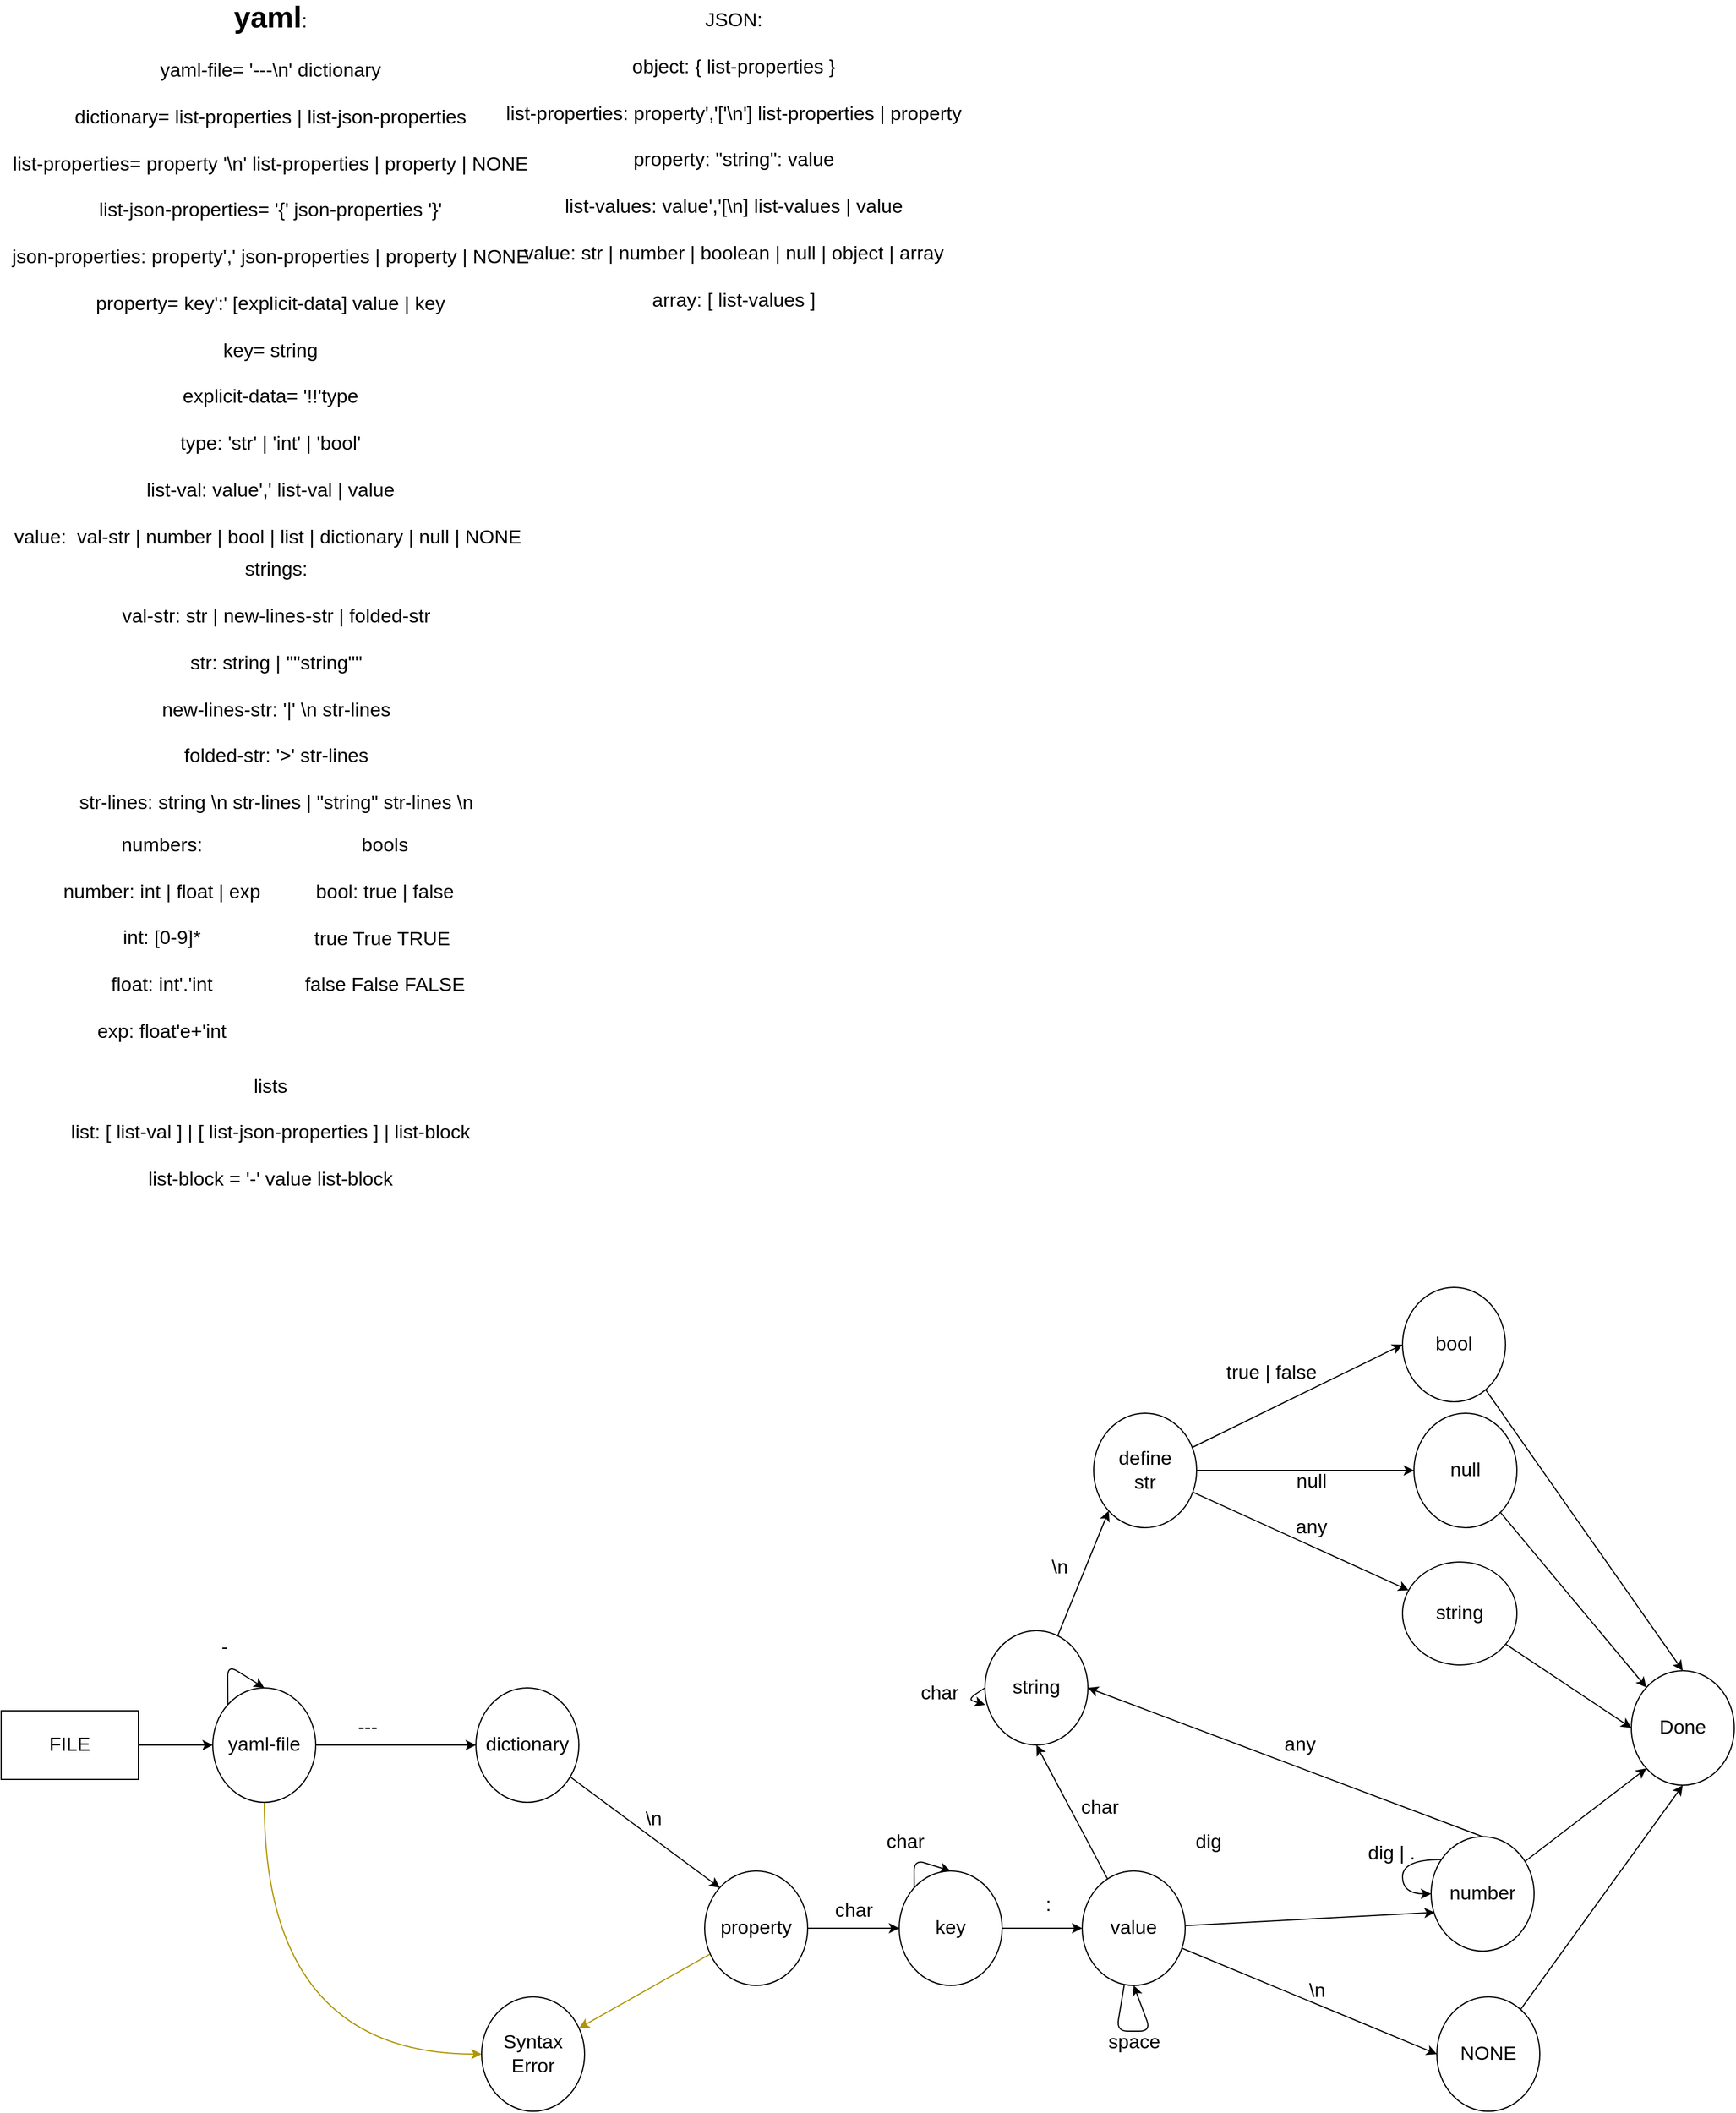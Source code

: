 <mxfile>
    <diagram id="APMYvbPqNNKEP5ZTkswi" name="Page-1">
        <mxGraphModel dx="1646" dy="1098" grid="1" gridSize="10" guides="1" tooltips="1" connect="1" arrows="1" fold="1" page="1" pageScale="1" pageWidth="850" pageHeight="1100" math="0" shadow="0">
            <root>
                <mxCell id="0"/>
                <mxCell id="1" parent="0"/>
                <mxCell id="2" value="&lt;font style=&quot;font-size: 26px&quot;&gt;&lt;b&gt;yaml&lt;/b&gt;&lt;/font&gt;&lt;font style=&quot;font-size: 17px&quot;&gt;:&lt;br&gt;&lt;br&gt;yaml-file= '---\n' dictionary&lt;br&gt;&lt;br&gt;dictionary= list-properties | list-json-properties&lt;br&gt;&lt;br&gt;list-properties= property '\n' list-properties | property | NONE&lt;br&gt;&lt;br&gt;list-json-properties= '{' json-properties '}'&lt;br&gt;&lt;br&gt;json-properties: property',' json-properties | property | NONE&lt;br&gt;&lt;br&gt;property= key':' [explicit-data] value | key&lt;br&gt;&lt;br&gt;key= string&lt;br&gt;&lt;br&gt;explicit-data= '!!'type&lt;br&gt;&lt;br&gt;type: 'str' | 'int' | 'bool'&lt;br&gt;&lt;br&gt;list-val: value',' list-val | value&lt;br&gt;&lt;br&gt;value:&amp;nbsp; val-str | number | bool | list | dictionary | null | NONE&amp;nbsp;&lt;br&gt;&lt;br&gt;&lt;/font&gt;" style="text;html=1;align=center;verticalAlign=middle;resizable=0;points=[];autosize=1;strokeColor=none;fillColor=none;" vertex="1" parent="1">
                    <mxGeometry x="5" y="60" width="470" height="370" as="geometry"/>
                </mxCell>
                <mxCell id="3" value="strings:&lt;br&gt;&lt;br&gt;val-str: str | new-lines-str | folded-str&lt;br&gt;&lt;br&gt;str: string | '&quot;'string'&quot;'&lt;br&gt;&lt;br&gt;new-lines-str: '|' \n str-lines&lt;br&gt;&lt;br&gt;folded-str: '&amp;gt;' str-lines&lt;br&gt;&lt;br&gt;str-lines: string \n str-lines | &quot;string&quot; str-lines \n" style="text;html=1;align=center;verticalAlign=middle;resizable=0;points=[];autosize=1;strokeColor=none;fillColor=none;fontSize=17;" vertex="1" parent="1">
                    <mxGeometry x="65" y="480" width="360" height="230" as="geometry"/>
                </mxCell>
                <mxCell id="13" value="numbers:&lt;br&gt;&lt;br&gt;number: int | float | exp&lt;br&gt;&lt;br&gt;int: [0-9]*&lt;br&gt;&lt;br&gt;float: int'.'int&lt;br&gt;&lt;br&gt;exp: float'e+'int" style="text;html=1;align=center;verticalAlign=middle;resizable=0;points=[];autosize=1;strokeColor=none;fillColor=none;fontSize=17;" vertex="1" parent="1">
                    <mxGeometry x="50" y="720" width="190" height="190" as="geometry"/>
                </mxCell>
                <mxCell id="14" value="bools&lt;br&gt;&lt;br&gt;bool: true | false&lt;br&gt;&lt;br&gt;true True TRUE&amp;nbsp;&lt;br&gt;&lt;br&gt;false False FALSE&lt;br&gt;&amp;nbsp;" style="text;html=1;align=center;verticalAlign=middle;resizable=0;points=[];autosize=1;strokeColor=none;fillColor=none;fontSize=17;" vertex="1" parent="1">
                    <mxGeometry x="260" y="720" width="160" height="170" as="geometry"/>
                </mxCell>
                <mxCell id="16" value="lists&lt;br&gt;&lt;br&gt;list: [ list-val ] | [ list-json-properties ] | list-block&lt;br&gt;&lt;br&gt;list-block = '-' value list-block" style="text;html=1;align=center;verticalAlign=middle;resizable=0;points=[];autosize=1;strokeColor=none;fillColor=none;fontSize=17;" vertex="1" parent="1">
                    <mxGeometry x="60" y="930" width="360" height="110" as="geometry"/>
                </mxCell>
                <mxCell id="17" value="JSON:&lt;br&gt;&lt;br&gt;object: { list-properties }&lt;br&gt;&lt;br&gt;list-properties: property','['\n'] list-properties | property&lt;br&gt;&lt;br&gt;property: &quot;string&quot;: value&lt;br&gt;&lt;br&gt;list-values: value','[\n] list-values | value&lt;br&gt;&lt;br&gt;value: str | number | boolean | null | object | array&lt;br&gt;&lt;br&gt;array: [ list-values ]" style="text;html=1;align=center;verticalAlign=middle;resizable=0;points=[];autosize=1;strokeColor=none;fillColor=none;fontSize=17;" vertex="1" parent="1">
                    <mxGeometry x="440" width="410" height="270" as="geometry"/>
                </mxCell>
                <mxCell id="29" style="edgeStyle=none;html=1;fontSize=17;exitX=0;exitY=0;exitDx=0;exitDy=0;entryX=0.5;entryY=0;entryDx=0;entryDy=0;" edge="1" parent="1" source="18" target="18">
                    <mxGeometry relative="1" as="geometry">
                        <mxPoint x="240.0" y="1300" as="targetPoint"/>
                        <Array as="points">
                            <mxPoint x="203" y="1450"/>
                        </Array>
                    </mxGeometry>
                </mxCell>
                <mxCell id="31" style="edgeStyle=none;html=1;fontSize=17;entryX=0;entryY=0.5;entryDx=0;entryDy=0;" edge="1" parent="1" source="18" target="23">
                    <mxGeometry relative="1" as="geometry">
                        <mxPoint x="370" y="1520" as="targetPoint"/>
                    </mxGeometry>
                </mxCell>
                <mxCell id="34" style="edgeStyle=orthogonalEdgeStyle;html=1;fontSize=17;curved=1;exitX=0.5;exitY=1;exitDx=0;exitDy=0;fillColor=#e3c800;strokeColor=#B09500;" edge="1" parent="1" source="18" target="24">
                    <mxGeometry relative="1" as="geometry">
                        <Array as="points">
                            <mxPoint x="235" y="1790"/>
                        </Array>
                    </mxGeometry>
                </mxCell>
                <mxCell id="18" value="yaml-file" style="ellipse;whiteSpace=wrap;html=1;fontSize=17;" vertex="1" parent="1">
                    <mxGeometry x="190" y="1470" width="90" height="100" as="geometry"/>
                </mxCell>
                <mxCell id="41" style="edgeStyle=none;rounded=1;html=1;fontSize=17;" edge="1" parent="1" source="19">
                    <mxGeometry relative="1" as="geometry">
                        <mxPoint x="790" y="1680" as="targetPoint"/>
                    </mxGeometry>
                </mxCell>
                <mxCell id="64" style="edgeStyle=none;rounded=1;html=1;fontSize=17;fillColor=#e3c800;strokeColor=#B09500;" edge="1" parent="1" source="19" target="24">
                    <mxGeometry relative="1" as="geometry"/>
                </mxCell>
                <mxCell id="19" value="property" style="ellipse;whiteSpace=wrap;html=1;fontSize=17;" vertex="1" parent="1">
                    <mxGeometry x="620" y="1630" width="90" height="100" as="geometry"/>
                </mxCell>
                <mxCell id="56" style="edgeStyle=none;rounded=1;html=1;entryX=0;entryY=0;entryDx=0;entryDy=0;fontSize=17;" edge="1" parent="1" source="23" target="19">
                    <mxGeometry relative="1" as="geometry"/>
                </mxCell>
                <mxCell id="23" value="dictionary" style="ellipse;whiteSpace=wrap;html=1;fontSize=17;" vertex="1" parent="1">
                    <mxGeometry x="420" y="1470" width="90" height="100" as="geometry"/>
                </mxCell>
                <mxCell id="24" value="Syntax Error" style="ellipse;whiteSpace=wrap;html=1;fontSize=17;" vertex="1" parent="1">
                    <mxGeometry x="425" y="1740" width="90" height="100" as="geometry"/>
                </mxCell>
                <mxCell id="27" style="edgeStyle=none;html=1;entryX=0;entryY=0.5;entryDx=0;entryDy=0;fontSize=17;" edge="1" parent="1" source="26" target="18">
                    <mxGeometry relative="1" as="geometry"/>
                </mxCell>
                <mxCell id="26" value="FILE" style="whiteSpace=wrap;html=1;fontSize=17;" vertex="1" parent="1">
                    <mxGeometry x="5" y="1490" width="120" height="60" as="geometry"/>
                </mxCell>
                <mxCell id="30" value="-" style="text;html=1;align=center;verticalAlign=middle;resizable=0;points=[];autosize=1;strokeColor=none;fillColor=none;fontSize=17;" vertex="1" parent="1">
                    <mxGeometry x="190" y="1420" width="20" height="30" as="geometry"/>
                </mxCell>
                <mxCell id="32" value="---" style="text;html=1;align=center;verticalAlign=middle;resizable=0;points=[];autosize=1;strokeColor=none;fillColor=none;fontSize=17;" vertex="1" parent="1">
                    <mxGeometry x="310" y="1490" width="30" height="30" as="geometry"/>
                </mxCell>
                <mxCell id="36" value="\n" style="text;html=1;align=center;verticalAlign=middle;resizable=0;points=[];autosize=1;strokeColor=none;fillColor=none;fontSize=17;" vertex="1" parent="1">
                    <mxGeometry x="560" y="1570" width="30" height="30" as="geometry"/>
                </mxCell>
                <mxCell id="45" style="edgeStyle=none;rounded=1;html=1;fontSize=17;" edge="1" parent="1" source="42" target="44">
                    <mxGeometry relative="1" as="geometry"/>
                </mxCell>
                <mxCell id="42" value="key" style="ellipse;whiteSpace=wrap;html=1;fontSize=17;" vertex="1" parent="1">
                    <mxGeometry x="790" y="1630" width="90" height="100" as="geometry"/>
                </mxCell>
                <mxCell id="43" value="char" style="text;html=1;align=center;verticalAlign=middle;resizable=0;points=[];autosize=1;strokeColor=none;fillColor=none;fontSize=17;" vertex="1" parent="1">
                    <mxGeometry x="725" y="1650" width="50" height="30" as="geometry"/>
                </mxCell>
                <mxCell id="67" style="edgeStyle=none;rounded=1;html=1;entryX=0.5;entryY=1;entryDx=0;entryDy=0;fontSize=17;" edge="1" parent="1" source="44" target="57">
                    <mxGeometry relative="1" as="geometry"/>
                </mxCell>
                <mxCell id="73" style="edgeStyle=none;rounded=1;html=1;fontSize=17;entryX=0.035;entryY=0.662;entryDx=0;entryDy=0;entryPerimeter=0;" edge="1" parent="1" source="44" target="58">
                    <mxGeometry relative="1" as="geometry">
                        <mxPoint x="1050" y="1600" as="targetPoint"/>
                    </mxGeometry>
                </mxCell>
                <mxCell id="86" style="edgeStyle=none;rounded=1;html=1;entryX=0;entryY=0.5;entryDx=0;entryDy=0;fontSize=17;" edge="1" parent="1" source="44" target="61">
                    <mxGeometry relative="1" as="geometry"/>
                </mxCell>
                <mxCell id="92" style="edgeStyle=none;rounded=1;html=1;fontSize=17;entryX=0.5;entryY=1;entryDx=0;entryDy=0;" edge="1" parent="1" source="44" target="44">
                    <mxGeometry relative="1" as="geometry">
                        <mxPoint x="980" y="1790" as="targetPoint"/>
                        <Array as="points">
                            <mxPoint x="980" y="1770"/>
                        </Array>
                    </mxGeometry>
                </mxCell>
                <mxCell id="44" value="value" style="ellipse;whiteSpace=wrap;html=1;fontSize=17;" vertex="1" parent="1">
                    <mxGeometry x="950" y="1630" width="90" height="100" as="geometry"/>
                </mxCell>
                <mxCell id="46" value=":" style="text;html=1;align=center;verticalAlign=middle;resizable=0;points=[];autosize=1;strokeColor=none;fillColor=none;fontSize=17;" vertex="1" parent="1">
                    <mxGeometry x="910" y="1645" width="20" height="30" as="geometry"/>
                </mxCell>
                <mxCell id="80" style="edgeStyle=none;rounded=1;html=1;fontSize=17;exitX=0;exitY=0.5;exitDx=0;exitDy=0;entryX=0.001;entryY=0.648;entryDx=0;entryDy=0;entryPerimeter=0;" edge="1" parent="1" source="57" target="57">
                    <mxGeometry relative="1" as="geometry">
                        <mxPoint x="830" y="1470" as="targetPoint"/>
                        <Array as="points">
                            <mxPoint x="850" y="1480"/>
                        </Array>
                    </mxGeometry>
                </mxCell>
                <mxCell id="82" style="edgeStyle=none;rounded=1;html=1;entryX=0;entryY=1;entryDx=0;entryDy=0;fontSize=17;" edge="1" parent="1" source="57" target="81">
                    <mxGeometry relative="1" as="geometry"/>
                </mxCell>
                <mxCell id="57" value="string" style="ellipse;whiteSpace=wrap;html=1;fontSize=17;" vertex="1" parent="1">
                    <mxGeometry x="865" y="1420" width="90" height="100" as="geometry"/>
                </mxCell>
                <mxCell id="111" style="edgeStyle=orthogonalEdgeStyle;curved=1;rounded=1;html=1;fontSize=17;entryX=0;entryY=0.5;entryDx=0;entryDy=0;" edge="1" parent="1" source="58" target="58">
                    <mxGeometry relative="1" as="geometry">
                        <mxPoint x="1200" y="1650" as="targetPoint"/>
                        <Array as="points">
                            <mxPoint x="1230" y="1620"/>
                            <mxPoint x="1230" y="1650"/>
                        </Array>
                    </mxGeometry>
                </mxCell>
                <mxCell id="113" style="rounded=1;html=1;entryX=1;entryY=0.5;entryDx=0;entryDy=0;fontSize=17;exitX=0.5;exitY=0;exitDx=0;exitDy=0;" edge="1" parent="1" source="58" target="57">
                    <mxGeometry relative="1" as="geometry"/>
                </mxCell>
                <mxCell id="118" style="edgeStyle=none;rounded=1;html=1;entryX=0;entryY=1;entryDx=0;entryDy=0;fontSize=17;" edge="1" parent="1" source="58" target="116">
                    <mxGeometry relative="1" as="geometry"/>
                </mxCell>
                <mxCell id="58" value="number" style="ellipse;whiteSpace=wrap;html=1;fontSize=17;" vertex="1" parent="1">
                    <mxGeometry x="1255" y="1600" width="90" height="100" as="geometry"/>
                </mxCell>
                <mxCell id="121" style="edgeStyle=none;rounded=1;html=1;entryX=0.5;entryY=0;entryDx=0;entryDy=0;fontSize=17;" edge="1" parent="1" source="59" target="116">
                    <mxGeometry relative="1" as="geometry"/>
                </mxCell>
                <mxCell id="59" value="bool" style="ellipse;whiteSpace=wrap;html=1;fontSize=17;" vertex="1" parent="1">
                    <mxGeometry x="1230" y="1120" width="90" height="100" as="geometry"/>
                </mxCell>
                <mxCell id="120" style="edgeStyle=none;rounded=1;html=1;entryX=0;entryY=0;entryDx=0;entryDy=0;fontSize=17;" edge="1" parent="1" source="60" target="116">
                    <mxGeometry relative="1" as="geometry"/>
                </mxCell>
                <mxCell id="60" value="null" style="ellipse;whiteSpace=wrap;html=1;fontSize=17;" vertex="1" parent="1">
                    <mxGeometry x="1240" y="1230" width="90" height="100" as="geometry"/>
                </mxCell>
                <mxCell id="117" style="edgeStyle=none;rounded=1;html=1;entryX=0.5;entryY=1;entryDx=0;entryDy=0;fontSize=17;" edge="1" parent="1" source="61" target="116">
                    <mxGeometry relative="1" as="geometry"/>
                </mxCell>
                <mxCell id="61" value="NONE" style="ellipse;whiteSpace=wrap;html=1;fontSize=17;" vertex="1" parent="1">
                    <mxGeometry x="1260" y="1740" width="90" height="100" as="geometry"/>
                </mxCell>
                <mxCell id="65" style="edgeStyle=none;rounded=1;html=1;fontSize=17;exitX=0;exitY=0;exitDx=0;exitDy=0;entryX=0.5;entryY=0;entryDx=0;entryDy=0;" edge="1" parent="1" source="42" target="42">
                    <mxGeometry relative="1" as="geometry">
                        <Array as="points">
                            <mxPoint x="803" y="1620"/>
                        </Array>
                    </mxGeometry>
                </mxCell>
                <mxCell id="66" value="char" style="text;html=1;align=center;verticalAlign=middle;resizable=0;points=[];autosize=1;strokeColor=none;fillColor=none;fontSize=17;" vertex="1" parent="1">
                    <mxGeometry x="770" y="1590" width="50" height="30" as="geometry"/>
                </mxCell>
                <mxCell id="69" value="char" style="text;html=1;align=center;verticalAlign=middle;resizable=0;points=[];autosize=1;strokeColor=none;fillColor=none;fontSize=17;" vertex="1" parent="1">
                    <mxGeometry x="940" y="1560" width="50" height="30" as="geometry"/>
                </mxCell>
                <mxCell id="71" value="char" style="text;html=1;align=center;verticalAlign=middle;resizable=0;points=[];autosize=1;strokeColor=none;fillColor=none;fontSize=17;" vertex="1" parent="1">
                    <mxGeometry x="800" y="1460" width="50" height="30" as="geometry"/>
                </mxCell>
                <mxCell id="74" value="dig" style="text;html=1;align=center;verticalAlign=middle;resizable=0;points=[];autosize=1;strokeColor=none;fillColor=none;fontSize=17;" vertex="1" parent="1">
                    <mxGeometry x="1040" y="1590" width="40" height="30" as="geometry"/>
                </mxCell>
                <mxCell id="84" style="edgeStyle=none;rounded=1;html=1;entryX=0;entryY=0.5;entryDx=0;entryDy=0;fontSize=17;" edge="1" parent="1" source="81" target="59">
                    <mxGeometry relative="1" as="geometry"/>
                </mxCell>
                <mxCell id="85" style="edgeStyle=none;rounded=1;html=1;entryX=0;entryY=0.5;entryDx=0;entryDy=0;fontSize=17;" edge="1" parent="1" source="81" target="60">
                    <mxGeometry relative="1" as="geometry"/>
                </mxCell>
                <mxCell id="90" style="edgeStyle=none;rounded=1;html=1;fontSize=17;" edge="1" parent="1" source="81" target="91">
                    <mxGeometry relative="1" as="geometry">
                        <mxPoint x="1220" y="1400" as="targetPoint"/>
                    </mxGeometry>
                </mxCell>
                <mxCell id="81" value="define&lt;br&gt;str" style="ellipse;whiteSpace=wrap;html=1;fontSize=17;" vertex="1" parent="1">
                    <mxGeometry x="960" y="1230" width="90" height="100" as="geometry"/>
                </mxCell>
                <mxCell id="83" value="\n" style="text;html=1;align=center;verticalAlign=middle;resizable=0;points=[];autosize=1;strokeColor=none;fillColor=none;fontSize=17;" vertex="1" parent="1">
                    <mxGeometry x="915" y="1350" width="30" height="30" as="geometry"/>
                </mxCell>
                <mxCell id="87" value="\n" style="text;html=1;align=center;verticalAlign=middle;resizable=0;points=[];autosize=1;strokeColor=none;fillColor=none;fontSize=17;" vertex="1" parent="1">
                    <mxGeometry x="1140" y="1720" width="30" height="30" as="geometry"/>
                </mxCell>
                <mxCell id="88" value="true | false" style="text;html=1;align=center;verticalAlign=middle;resizable=0;points=[];autosize=1;strokeColor=none;fillColor=none;fontSize=17;" vertex="1" parent="1">
                    <mxGeometry x="1070" y="1180" width="90" height="30" as="geometry"/>
                </mxCell>
                <mxCell id="89" value="null" style="text;html=1;align=center;verticalAlign=middle;resizable=0;points=[];autosize=1;strokeColor=none;fillColor=none;fontSize=17;" vertex="1" parent="1">
                    <mxGeometry x="1130" y="1275" width="40" height="30" as="geometry"/>
                </mxCell>
                <mxCell id="119" style="edgeStyle=none;rounded=1;html=1;entryX=0;entryY=0.5;entryDx=0;entryDy=0;fontSize=17;" edge="1" parent="1" source="91" target="116">
                    <mxGeometry relative="1" as="geometry"/>
                </mxCell>
                <mxCell id="91" value="string" style="ellipse;whiteSpace=wrap;html=1;fontSize=17;direction=south;" vertex="1" parent="1">
                    <mxGeometry x="1230" y="1360" width="100" height="90" as="geometry"/>
                </mxCell>
                <mxCell id="93" value="space" style="text;html=1;align=center;verticalAlign=middle;resizable=0;points=[];autosize=1;strokeColor=none;fillColor=none;fontSize=17;" vertex="1" parent="1">
                    <mxGeometry x="965" y="1765" width="60" height="30" as="geometry"/>
                </mxCell>
                <mxCell id="96" value="dig | ." style="text;html=1;align=center;verticalAlign=middle;resizable=0;points=[];autosize=1;strokeColor=none;fillColor=none;fontSize=17;" vertex="1" parent="1">
                    <mxGeometry x="1190" y="1600" width="60" height="30" as="geometry"/>
                </mxCell>
                <mxCell id="114" value="any" style="text;html=1;align=center;verticalAlign=middle;resizable=0;points=[];autosize=1;strokeColor=none;fillColor=none;fontSize=17;" vertex="1" parent="1">
                    <mxGeometry x="1120" y="1505" width="40" height="30" as="geometry"/>
                </mxCell>
                <mxCell id="115" value="any" style="text;html=1;align=center;verticalAlign=middle;resizable=0;points=[];autosize=1;strokeColor=none;fillColor=none;fontSize=17;" vertex="1" parent="1">
                    <mxGeometry x="1130" y="1315" width="40" height="30" as="geometry"/>
                </mxCell>
                <mxCell id="116" value="Done" style="ellipse;whiteSpace=wrap;html=1;fontSize=17;" vertex="1" parent="1">
                    <mxGeometry x="1430" y="1455" width="90" height="100" as="geometry"/>
                </mxCell>
            </root>
        </mxGraphModel>
    </diagram>
</mxfile>